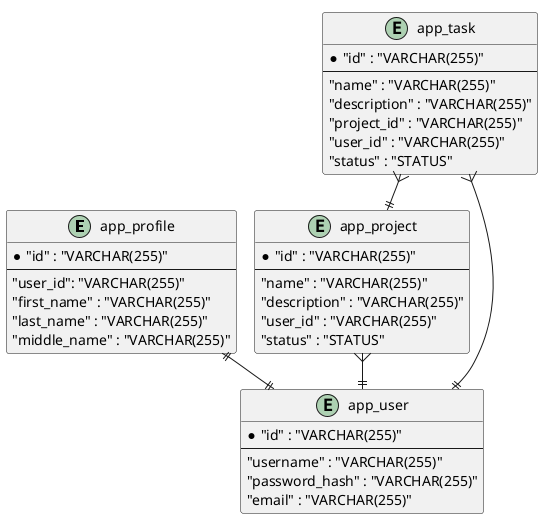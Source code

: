 @startuml 
'!pragma graphviz_dot jdot 
!pragma layout smetana 
entity app_profile {
    *"id" : "VARCHAR(255)"
---
    "user_id": "VARCHAR(255)"
    "first_name" : "VARCHAR(255)"
    "last_name" : "VARCHAR(255)"
    "middle_name" : "VARCHAR(255)"
}

entity "app_project" {
    *"id" : "VARCHAR(255)"
---
    "name" : "VARCHAR(255)"
    "description" : "VARCHAR(255)"
    "user_id" : "VARCHAR(255)"
    "status" : "STATUS"
}

entity "app_task" {
    *"id" : "VARCHAR(255)"
---
    "name" : "VARCHAR(255)"
    "description" : "VARCHAR(255)"
    "project_id" : "VARCHAR(255)"
    "user_id" : "VARCHAR(255)"
    "status" : "STATUS"
}

entity "app_user" {
    *"id" : "VARCHAR(255)"
---
    "username" : "VARCHAR(255)"
    "password_hash" : "VARCHAR(255)"
    "email" : "VARCHAR(255)"
}

app_profile ||--|| app_user
app_project }--|| app_user
app_task }--|| app_project
app_task }--|| app_user

@enduml
